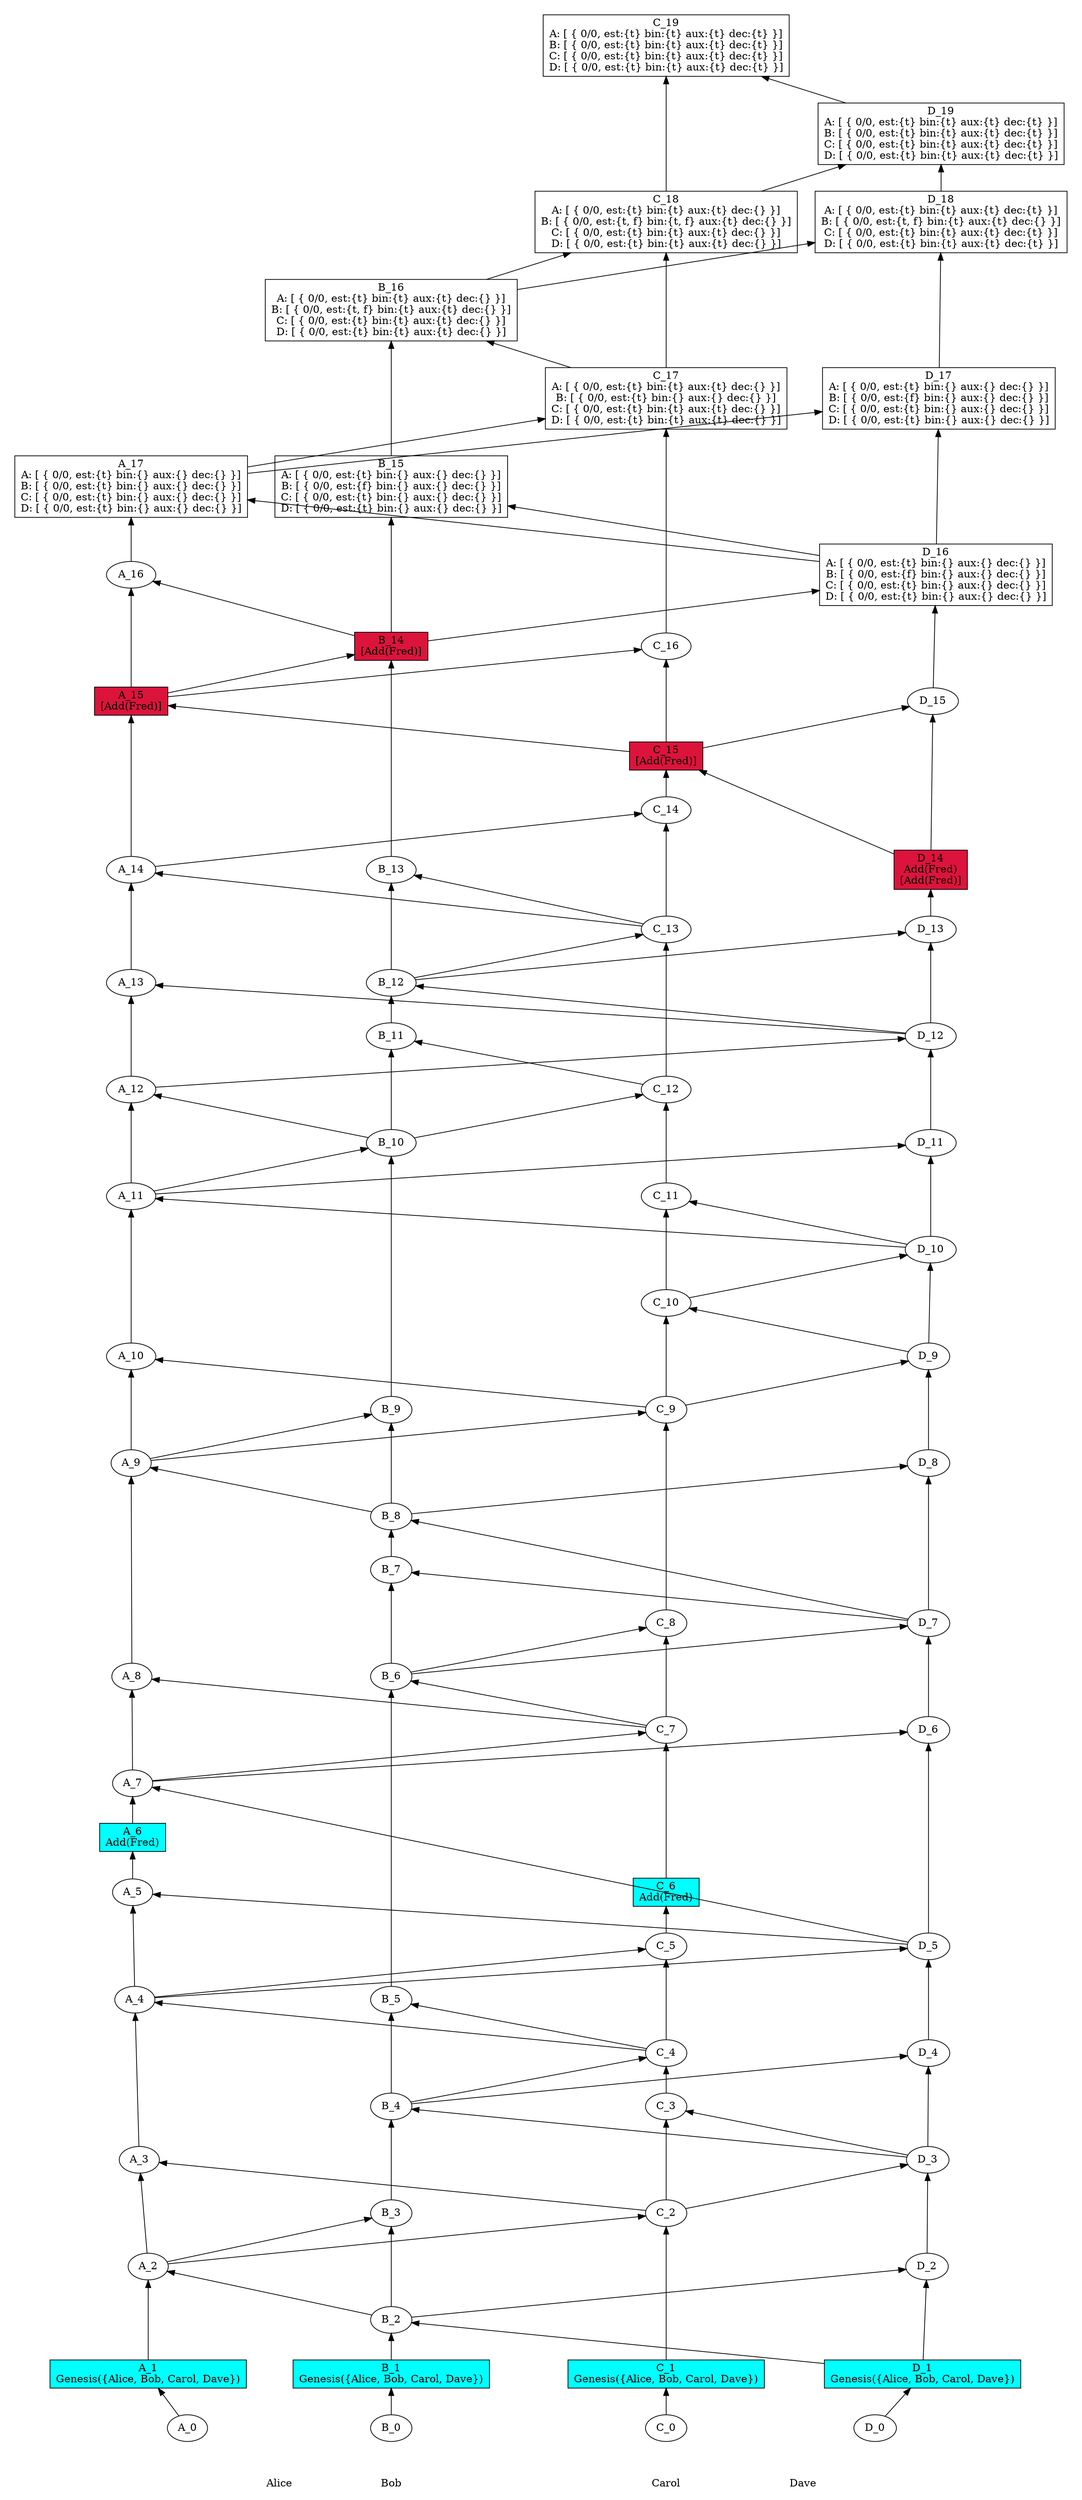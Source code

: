 digraph GossipGraph {
  splines=false
  rankdir=BT
/// our_id: Carol
/// peer_states: {Alice: "PeerState(VOTE|SEND|RECV)", Bob: "PeerState(VOTE|SEND|RECV)", Carol: "PeerState(VOTE|SEND|RECV)", Dave: "PeerState(VOTE|SEND|RECV)"}
/// { 07092c..
/// cause: Response
/// interesting_content: []
/// last_ancestors: {Alice: 5, Bob: 4, Carol: 4, Dave: 5}
/// }
/// { 0d47f9..
/// cause: Request
/// interesting_content: []
/// last_ancestors: {Alice: 17, Bob: 14, Carol: 17, Dave: 16}
/// }
/// { 0f1b09..
/// cause: Request
/// interesting_content: []
/// last_ancestors: {Alice: 17, Bob: 16, Carol: 17, Dave: 18}
/// }
/// { 0f773d..
/// cause: Request
/// interesting_content: []
/// last_ancestors: {Alice: 9, Bob: 8, Carol: 10, Dave: 10}
/// }
/// { 142b66..
/// cause: Request
/// interesting_content: []
/// last_ancestors: {Alice: 12, Bob: 10, Carol: 10, Dave: 12}
/// }
/// { 1664f5..
/// cause: Response
/// interesting_content: []
/// last_ancestors: {Alice: 11, Bob: 11, Carol: 12, Dave: 10}
/// }
/// { 1c2555..
/// cause: Observation(Add(Fred))
/// interesting_content: []
/// last_ancestors: {Alice: 4, Bob: 4, Carol: 6, Dave: 3}
/// }
/// { 1ec013..
/// cause: Response
/// interesting_content: []
/// last_ancestors: {Alice: 16, Bob: 14, Carol: 15, Dave: 14}
/// }
/// { 2037dc..
/// cause: Response
/// interesting_content: []
/// last_ancestors: {Alice: 17, Bob: 14, Carol: 15, Dave: 17}
/// }
/// { 256ed2..
/// cause: Request
/// interesting_content: []
/// last_ancestors: {Alice: 4, Bob: 4, Carol: 4, Dave: 5}
/// }
/// { 29fc7e..
/// cause: Response
/// interesting_content: []
/// last_ancestors: {Alice: 17, Bob: 16, Carol: 18, Dave: 16}
/// }
/// { 2b3614..
/// cause: Response
/// interesting_content: []
/// last_ancestors: {Bob: 2, Dave: 2}
/// }
/// { 2c6018..
/// cause: Response
/// interesting_content: []
/// last_ancestors: {Alice: 9, Bob: 8, Carol: 10, Dave: 9}
/// }
/// { 310a11..
/// cause: Request
/// interesting_content: []
/// last_ancestors: {Alice: 7, Bob: 6, Carol: 7, Dave: 5}
/// }
/// { 31a39d..
/// cause: Request
/// interesting_content: []
/// last_ancestors: {Alice: 7, Bob: 4, Carol: 4, Dave: 5}
/// }
/// { 3953c1..
/// cause: Request
/// interesting_content: []
/// last_ancestors: {Alice: 17, Bob: 16, Carol: 18, Dave: 19}
/// }
/// { 3ce5f5..
/// cause: Observation(Genesis({Alice, Bob, Carol, Dave}))
/// interesting_content: []
/// last_ancestors: {Carol: 1}
/// }
/// { 3da3d3..
/// cause: Request
/// interesting_content: []
/// last_ancestors: {Alice: 11, Bob: 10, Carol: 12, Dave: 10}
/// }
/// { 3e12d3..
/// cause: Response
/// interesting_content: []
/// last_ancestors: {Alice: 15, Bob: 15, Carol: 15, Dave: 16}
/// }
/// { 3f0191..
/// cause: Response
/// interesting_content: []
/// last_ancestors: {Alice: 7, Bob: 6, Carol: 8, Dave: 5}
/// }
/// { 409398..
/// cause: Request
/// interesting_content: []
/// last_ancestors: {Alice: 2, Bob: 2, Carol: 2, Dave: 1}
/// }
/// { 4120c9..
/// cause: Response
/// interesting_content: []
/// last_ancestors: {Alice: 7, Bob: 7, Carol: 7, Dave: 7}
/// }
/// { 41b699..
/// cause: Request
/// interesting_content: []
/// last_ancestors: {Alice: 2, Bob: 2, Dave: 1}
/// }
/// { 468e9e..
/// cause: Request
/// interesting_content: []
/// last_ancestors: {Alice: 14, Bob: 12, Carol: 13, Dave: 12}
/// }
/// { 4a89b9..
/// cause: Request
/// interesting_content: []
/// last_ancestors: {Alice: 11, Bob: 8, Carol: 10, Dave: 10}
/// }
/// { 4e696d..
/// cause: Request
/// interesting_content: []
/// last_ancestors: {Alice: 9, Bob: 8, Carol: 7, Dave: 7}
/// }
/// { 4fbfde..
/// cause: Response
/// interesting_content: []
/// last_ancestors: {Alice: 12, Bob: 12, Carol: 12, Dave: 13}
/// }
/// { 50c6a5..
/// cause: Initial
/// interesting_content: []
/// last_ancestors: {Carol: 0}
/// }
/// { 55e209..
/// cause: Request
/// interesting_content: []
/// last_ancestors: {Alice: 2, Bob: 4, Carol: 2, Dave: 3}
/// }
/// { 560d21..
/// cause: Request
/// interesting_content: []
/// last_ancestors: {Alice: 17, Bob: 16, Carol: 17, Dave: 16}
/// }
/// { 56d49a..
/// cause: Observation(Genesis({Alice, Bob, Carol, Dave}))
/// interesting_content: []
/// last_ancestors: {Alice: 1}
/// }
/// { 581aec..
/// cause: Request
/// interesting_content: []
/// last_ancestors: {Alice: 9, Bob: 8, Carol: 9, Dave: 9}
/// }
/// { 624572..
/// cause: Response
/// interesting_content: []
/// last_ancestors: {Alice: 8, Bob: 4, Carol: 7, Dave: 5}
/// }
/// { 66a869..
/// cause: Request
/// interesting_content: []
/// last_ancestors: {Alice: 4, Bob: 4, Carol: 4, Dave: 3}
/// }
/// { 66ea23..
/// cause: Response
/// interesting_content: []
/// last_ancestors: {Alice: 17, Bob: 16, Carol: 19, Dave: 19}
/// }
/// { 690e2c..
/// cause: Observation(Add(Fred))
/// interesting_content: []
/// last_ancestors: {Alice: 6, Bob: 4, Carol: 4, Dave: 5}
/// }
/// { 6e43c9..
/// cause: Observation(Add(Fred))
/// interesting_content: [Add(Fred)]
/// last_ancestors: {Alice: 12, Bob: 12, Carol: 12, Dave: 14}
/// }
/// { 71eb29..
/// cause: Request
/// interesting_content: []
/// last_ancestors: {Alice: 12, Bob: 12, Carol: 12, Dave: 12}
/// }
/// { 779eaa..
/// cause: Response
/// interesting_content: []
/// last_ancestors: {Alice: 11, Bob: 8, Carol: 10, Dave: 11}
/// }
/// { 800530..
/// cause: Response
/// interesting_content: []
/// last_ancestors: {Alice: 12, Bob: 10, Carol: 10, Dave: 10}
/// }
/// { 80ccef..
/// cause: Response
/// interesting_content: []
/// last_ancestors: {Alice: 14, Bob: 12, Carol: 15, Dave: 15}
/// }
/// { 81d17e..
/// cause: Response
/// interesting_content: []
/// last_ancestors: {Alice: 7, Bob: 4, Carol: 4, Dave: 6}
/// }
/// { 8b486f..
/// cause: Response
/// interesting_content: []
/// last_ancestors: {Alice: 4, Bob: 4, Carol: 5, Dave: 3}
/// }
/// { 8cff1c..
/// cause: Response
/// interesting_content: []
/// last_ancestors: {Alice: 2, Bob: 3, Dave: 1}
/// }
/// { 8ffec2..
/// cause: Request
/// interesting_content: []
/// last_ancestors: {Alice: 17, Bob: 14, Carol: 15, Dave: 16}
/// }
/// { 93f42f..
/// cause: Response
/// interesting_content: []
/// last_ancestors: {Alice: 14, Bob: 12, Carol: 14, Dave: 12}
/// }
/// { 9b0c34..
/// cause: Response
/// interesting_content: []
/// last_ancestors: {Alice: 3, Bob: 2, Carol: 2, Dave: 1}
/// }
/// { 9b3f14..
/// cause: Request
/// interesting_content: []
/// last_ancestors: {Alice: 2, Bob: 2, Carol: 2, Dave: 3}
/// }
/// { 9fbed3..
/// cause: Response
/// interesting_content: []
/// last_ancestors: {Alice: 2, Bob: 2, Carol: 3, Dave: 3}
/// }
/// { a1ebbe..
/// cause: Request
/// interesting_content: [Add(Fred)]
/// last_ancestors: {Alice: 15, Bob: 14, Carol: 15, Dave: 14}
/// }
/// { a3b0c4..
/// cause: Response
/// interesting_content: []
/// last_ancestors: {Alice: 9, Bob: 9, Carol: 7, Dave: 7}
/// }
/// { a8246a..
/// cause: Response
/// interesting_content: []
/// last_ancestors: {Alice: 13, Bob: 10, Carol: 10, Dave: 12}
/// }
/// { ab37e5..
/// cause: Response
/// interesting_content: []
/// last_ancestors: {Alice: 2, Bob: 4, Carol: 2, Dave: 4}
/// }
/// { bb4ca7..
/// cause: Request
/// interesting_content: []
/// last_ancestors: {Alice: 11, Bob: 10, Carol: 10, Dave: 10}
/// }
/// { c04cde..
/// cause: Response
/// interesting_content: []
/// last_ancestors: {Alice: 15, Bob: 12, Carol: 16, Dave: 14}
/// }
/// { c156bd..
/// cause: Observation(Genesis({Alice, Bob, Carol, Dave}))
/// interesting_content: []
/// last_ancestors: {Dave: 1}
/// }
/// { c2dd4f..
/// cause: Initial
/// interesting_content: []
/// last_ancestors: {Dave: 0}
/// }
/// { c5704e..
/// cause: Request
/// interesting_content: []
/// last_ancestors: {Bob: 2, Dave: 1}
/// }
/// { c68956..
/// cause: Observation(Genesis({Alice, Bob, Carol, Dave}))
/// interesting_content: []
/// last_ancestors: {Bob: 1}
/// }
/// { c704a8..
/// cause: Request
/// interesting_content: []
/// last_ancestors: {Alice: 12, Bob: 12, Carol: 13, Dave: 12}
/// }
/// { cbe4a7..
/// cause: Response
/// interesting_content: []
/// last_ancestors: {Alice: 10, Bob: 8, Carol: 9, Dave: 7}
/// }
/// { d3a463..
/// cause: Request
/// interesting_content: [Add(Fred)]
/// last_ancestors: {Alice: 15, Bob: 12, Carol: 15, Dave: 14}
/// }
/// { d3e30c..
/// cause: Request
/// interesting_content: []
/// last_ancestors: {Alice: 7, Bob: 8, Carol: 7, Dave: 7}
/// }
/// { d751dc..
/// cause: Request
/// interesting_content: []
/// last_ancestors: {Alice: 15, Bob: 14, Carol: 15, Dave: 16}
/// }
/// { dae544..
/// cause: Response
/// interesting_content: []
/// last_ancestors: {Alice: 12, Bob: 13, Carol: 13, Dave: 12}
/// }
/// { dd447e..
/// cause: Request
/// interesting_content: []
/// last_ancestors: {Alice: 2, Bob: 4, Carol: 4, Dave: 3}
/// }
/// { e091c7..
/// cause: Request
/// interesting_content: []
/// last_ancestors: {Alice: 7, Bob: 4, Carol: 7, Dave: 5}
/// }
/// { e3faaa..
/// cause: Response
/// interesting_content: []
/// last_ancestors: {Alice: 7, Bob: 8, Carol: 7, Dave: 8}
/// }
/// { eb12e8..
/// cause: Request
/// interesting_content: [Add(Fred)]
/// last_ancestors: {Alice: 14, Bob: 12, Carol: 15, Dave: 14}
/// }
/// { ec6315..
/// cause: Request
/// interesting_content: []
/// last_ancestors: {Alice: 9, Bob: 8, Carol: 9, Dave: 7}
/// }
/// { f1e228..
/// cause: Initial
/// interesting_content: []
/// last_ancestors: {Alice: 0}
/// }
/// { f52700..
/// cause: Response
/// interesting_content: []
/// last_ancestors: {Alice: 9, Bob: 8, Carol: 11, Dave: 10}
/// }
/// { f86edd..
/// cause: Request
/// interesting_content: []
/// last_ancestors: {Alice: 7, Bob: 6, Carol: 7, Dave: 7}
/// }
/// { f93793..
/// cause: Initial
/// interesting_content: []
/// last_ancestors: {Bob: 0}
/// }
/// { fdbe91..
/// cause: Response
/// interesting_content: []
/// last_ancestors: {Alice: 2, Bob: 5, Carol: 4, Dave: 3}
/// }
    style=invis
  subgraph cluster_Carol {
    label=Carol
    Carol [style=invis]
    Carol -> "50c6a5.." [style=invis]
    "50c6a5.." -> "3ce5f5.." [minlen=1]
    "3ce5f5.." -> "409398.." [minlen=3]
    "409398.." -> "9fbed3.." [minlen=2]
    "9fbed3.." -> "dd447e.." [minlen=1]
    "dd447e.." -> "8b486f.." [minlen=2]
    "8b486f.." -> "1c2555.." [minlen=1]
    "1c2555.." -> "e091c7.." [minlen=3]
    "e091c7.." -> "3f0191.." [minlen=2]
    "3f0191.." -> "ec6315.." [minlen=4]
    "ec6315.." -> "2c6018.." [minlen=2]
    "2c6018.." -> "f52700.." [minlen=2]
    "f52700.." -> "3da3d3.." [minlen=2]
    "3da3d3.." -> "c704a8.." [minlen=3]
    "c704a8.." -> "93f42f.." [minlen=2]
    "93f42f.." -> "eb12e8.." [minlen=1]
    "eb12e8.." -> "c04cde.." [minlen=2]
    "c04cde.." -> "0d47f9.." [minlen=3]
    "0d47f9.." -> "29fc7e.." [minlen=2]
    "29fc7e.." -> "66ea23.." [minlen=2]


  }
  "41b699.." -> "409398.." [constraint=false]
  "9b3f14.." -> "9fbed3.." [constraint=false]
  "55e209.." -> "dd447e.." [constraint=false]
  "66a869.." -> "8b486f.." [constraint=false]
  "31a39d.." -> "e091c7.." [constraint=false]
  "310a11.." -> "3f0191.." [constraint=false]
  "4e696d.." -> "ec6315.." [constraint=false]
  "581aec.." -> "2c6018.." [constraint=false]
  "0f773d.." -> "f52700.." [constraint=false]
  "bb4ca7.." -> "3da3d3.." [constraint=false]
  "71eb29.." -> "c704a8.." [constraint=false]
  "468e9e.." -> "93f42f.." [constraint=false]
  "6e43c9.." -> "eb12e8.." [constraint=false]
  "d3a463.." -> "c04cde.." [constraint=false]
  "8ffec2.." -> "0d47f9.." [constraint=false]
  "560d21.." -> "29fc7e.." [constraint=false]
  "3953c1.." -> "66ea23.." [constraint=false]

    style=invis
  subgraph cluster_Dave {
    label=Dave
    Dave [style=invis]
    Dave -> "c2dd4f.." [style=invis]
    "c2dd4f.." -> "c156bd.." [minlen=1]
    "c156bd.." -> "2b3614.." [minlen=2]
    "2b3614.." -> "9b3f14.." [minlen=2]
    "9b3f14.." -> "ab37e5.." [minlen=2]
    "ab37e5.." -> "256ed2.." [minlen=2]
    "256ed2.." -> "81d17e.." [minlen=4]
    "81d17e.." -> "f86edd.." [minlen=2]
    "f86edd.." -> "e3faaa.." [minlen=3]
    "e3faaa.." -> "581aec.." [minlen=2]
    "581aec.." -> "0f773d.." [minlen=2]
    "0f773d.." -> "779eaa.." [minlen=2]
    "779eaa.." -> "142b66.." [minlen=2]
    "142b66.." -> "4fbfde.." [minlen=2]
    "4fbfde.." -> "6e43c9.." [minlen=1]
    "6e43c9.." -> "80ccef.." [minlen=3]
    "80ccef.." -> "d751dc.." [minlen=2]
    "d751dc.." -> "2037dc.." [minlen=2]
    "2037dc.." -> "0f1b09.." [minlen=2]
    "0f1b09.." -> "3953c1.." [minlen=1]


  }
  "c5704e.." -> "2b3614.." [constraint=false]
  "409398.." -> "9b3f14.." [constraint=false]
  "55e209.." -> "ab37e5.." [constraint=false]
  "66a869.." -> "256ed2.." [constraint=false]
  "31a39d.." -> "81d17e.." [constraint=false]
  "310a11.." -> "f86edd.." [constraint=false]
  "d3e30c.." -> "e3faaa.." [constraint=false]
  "ec6315.." -> "581aec.." [constraint=false]
  "2c6018.." -> "0f773d.." [constraint=false]
  "4a89b9.." -> "779eaa.." [constraint=false]
  "800530.." -> "142b66.." [constraint=false]
  "71eb29.." -> "4fbfde.." [constraint=false]
  "eb12e8.." -> "80ccef.." [constraint=false]
  "a1ebbe.." -> "d751dc.." [constraint=false]
  "8ffec2.." -> "2037dc.." [constraint=false]
  "560d21.." -> "0f1b09.." [constraint=false]
  "29fc7e.." -> "3953c1.." [constraint=false]

    style=invis
  subgraph cluster_Alice {
    label=Alice
    Alice [style=invis]
    Alice -> "f1e228.." [style=invis]
    "f1e228.." -> "56d49a.." [minlen=1]
    "56d49a.." -> "41b699.." [minlen=2]
    "41b699.." -> "9b0c34.." [minlen=2]
    "9b0c34.." -> "66a869.." [minlen=3]
    "66a869.." -> "07092c.." [minlen=2]
    "07092c.." -> "690e2c.." [minlen=1]
    "690e2c.." -> "31a39d.." [minlen=1]
    "31a39d.." -> "624572.." [minlen=2]
    "624572.." -> "4e696d.." [minlen=4]
    "4e696d.." -> "cbe4a7.." [minlen=2]
    "cbe4a7.." -> "4a89b9.." [minlen=3]
    "4a89b9.." -> "800530.." [minlen=2]
    "800530.." -> "a8246a.." [minlen=2]
    "a8246a.." -> "468e9e.." [minlen=2]
    "468e9e.." -> "d3a463.." [minlen=3]
    "d3a463.." -> "1ec013.." [minlen=2]
    "1ec013.." -> "8ffec2.." [minlen=1]


  }
  "c5704e.." -> "41b699.." [constraint=false]
  "409398.." -> "9b0c34.." [constraint=false]
  "dd447e.." -> "66a869.." [constraint=false]
  "256ed2.." -> "07092c.." [constraint=false]
  "256ed2.." -> "31a39d.." [constraint=false]
  "e091c7.." -> "624572.." [constraint=false]
  "d3e30c.." -> "4e696d.." [constraint=false]
  "ec6315.." -> "cbe4a7.." [constraint=false]
  "0f773d.." -> "4a89b9.." [constraint=false]
  "bb4ca7.." -> "800530.." [constraint=false]
  "142b66.." -> "a8246a.." [constraint=false]
  "c704a8.." -> "468e9e.." [constraint=false]
  "eb12e8.." -> "d3a463.." [constraint=false]
  "a1ebbe.." -> "1ec013.." [constraint=false]
  "d751dc.." -> "8ffec2.." [constraint=false]

    style=invis
  subgraph cluster_Bob {
    label=Bob
    Bob [style=invis]
    Bob -> "f93793.." [style=invis]
    "f93793.." -> "c68956.." [minlen=1]
    "c68956.." -> "c5704e.." [minlen=1]
    "c5704e.." -> "8cff1c.." [minlen=2]
    "8cff1c.." -> "55e209.." [minlen=2]
    "55e209.." -> "fdbe91.." [minlen=2]
    "fdbe91.." -> "310a11.." [minlen=6]
    "310a11.." -> "4120c9.." [minlen=2]
    "4120c9.." -> "d3e30c.." [minlen=1]
    "d3e30c.." -> "a3b0c4.." [minlen=2]
    "a3b0c4.." -> "bb4ca7.." [minlen=5]
    "bb4ca7.." -> "1664f5.." [minlen=2]
    "1664f5.." -> "71eb29.." [minlen=1]
    "71eb29.." -> "dae544.." [minlen=2]
    "dae544.." -> "a1ebbe.." [minlen=4]
    "a1ebbe.." -> "3e12d3.." [minlen=2]
    "3e12d3.." -> "560d21.." [minlen=2]


  }
  "c156bd.." -> "c5704e.." [constraint=false]
  "41b699.." -> "8cff1c.." [constraint=false]
  "9b3f14.." -> "55e209.." [constraint=false]
  "dd447e.." -> "fdbe91.." [constraint=false]
  "e091c7.." -> "310a11.." [constraint=false]
  "f86edd.." -> "4120c9.." [constraint=false]
  "f86edd.." -> "d3e30c.." [constraint=false]
  "4e696d.." -> "a3b0c4.." [constraint=false]
  "4a89b9.." -> "bb4ca7.." [constraint=false]
  "3da3d3.." -> "1664f5.." [constraint=false]
  "142b66.." -> "71eb29.." [constraint=false]
  "c704a8.." -> "dae544.." [constraint=false]
  "d3a463.." -> "a1ebbe.." [constraint=false]
  "d751dc.." -> "3e12d3.." [constraint=false]
  "0d47f9.." -> "560d21.." [constraint=false]

 "07092c.." [fillcolor=white, label="A_5"]
 "0d47f9.." [ shape=rectangle, fillcolor=white, label="C_17
A: [ { 0/0, est:{t} bin:{t} aux:{t} dec:{} }]
B: [ { 0/0, est:{t} bin:{} aux:{} dec:{} }]
C: [ { 0/0, est:{t} bin:{t} aux:{t} dec:{} }]
D: [ { 0/0, est:{t} bin:{t} aux:{t} dec:{} }]"]
 "0f1b09.." [ shape=rectangle, fillcolor=white, label="D_18
A: [ { 0/0, est:{t} bin:{t} aux:{t} dec:{t} }]
B: [ { 0/0, est:{t, f} bin:{t} aux:{t} dec:{} }]
C: [ { 0/0, est:{t} bin:{t} aux:{t} dec:{t} }]
D: [ { 0/0, est:{t} bin:{t} aux:{t} dec:{t} }]"]
 "0f773d.." [fillcolor=white, label="D_10"]
 "142b66.." [fillcolor=white, label="D_12"]
 "1664f5.." [fillcolor=white, label="B_11"]
 "1c2555.." [fillcolor=white, label="C_6
Add(Fred)"]
 "1c2555.." [shape=rectangle, style=filled, fillcolor=cyan]
 "1ec013.." [fillcolor=white, label="A_16"]
 "2037dc.." [ shape=rectangle, fillcolor=white, label="D_17
A: [ { 0/0, est:{t} bin:{} aux:{} dec:{} }]
B: [ { 0/0, est:{f} bin:{} aux:{} dec:{} }]
C: [ { 0/0, est:{t} bin:{} aux:{} dec:{} }]
D: [ { 0/0, est:{t} bin:{} aux:{} dec:{} }]"]
 "256ed2.." [fillcolor=white, label="D_5"]
 "29fc7e.." [ shape=rectangle, fillcolor=white, label="C_18
A: [ { 0/0, est:{t} bin:{t} aux:{t} dec:{} }]
B: [ { 0/0, est:{t, f} bin:{t, f} aux:{t} dec:{} }]
C: [ { 0/0, est:{t} bin:{t} aux:{t} dec:{} }]
D: [ { 0/0, est:{t} bin:{t} aux:{t} dec:{} }]"]
 "2b3614.." [fillcolor=white, label="D_2"]
 "2c6018.." [fillcolor=white, label="C_10"]
 "310a11.." [fillcolor=white, label="B_6"]
 "31a39d.." [fillcolor=white, label="A_7"]
 "3953c1.." [ shape=rectangle, fillcolor=white, label="D_19
A: [ { 0/0, est:{t} bin:{t} aux:{t} dec:{t} }]
B: [ { 0/0, est:{t} bin:{t} aux:{t} dec:{t} }]
C: [ { 0/0, est:{t} bin:{t} aux:{t} dec:{t} }]
D: [ { 0/0, est:{t} bin:{t} aux:{t} dec:{t} }]"]
 "3ce5f5.." [fillcolor=white, label="C_1
Genesis({Alice, Bob, Carol, Dave})"]
 "3ce5f5.." [shape=rectangle, style=filled, fillcolor=cyan]
 "3da3d3.." [fillcolor=white, label="C_12"]
 "3e12d3.." [ shape=rectangle, fillcolor=white, label="B_15
A: [ { 0/0, est:{t} bin:{} aux:{} dec:{} }]
B: [ { 0/0, est:{f} bin:{} aux:{} dec:{} }]
C: [ { 0/0, est:{t} bin:{} aux:{} dec:{} }]
D: [ { 0/0, est:{t} bin:{} aux:{} dec:{} }]"]
 "3f0191.." [fillcolor=white, label="C_8"]
 "409398.." [fillcolor=white, label="C_2"]
 "4120c9.." [fillcolor=white, label="B_7"]
 "41b699.." [fillcolor=white, label="A_2"]
 "468e9e.." [fillcolor=white, label="A_14"]
 "4a89b9.." [fillcolor=white, label="A_11"]
 "4e696d.." [fillcolor=white, label="A_9"]
 "4fbfde.." [fillcolor=white, label="D_13"]
 "50c6a5.." [fillcolor=white, label="C_0"]
 "55e209.." [fillcolor=white, label="B_4"]
 "560d21.." [ shape=rectangle, fillcolor=white, label="B_16
A: [ { 0/0, est:{t} bin:{t} aux:{t} dec:{} }]
B: [ { 0/0, est:{t, f} bin:{t} aux:{t} dec:{} }]
C: [ { 0/0, est:{t} bin:{t} aux:{t} dec:{} }]
D: [ { 0/0, est:{t} bin:{t} aux:{t} dec:{} }]"]
 "56d49a.." [fillcolor=white, label="A_1
Genesis({Alice, Bob, Carol, Dave})"]
 "56d49a.." [shape=rectangle, style=filled, fillcolor=cyan]
 "581aec.." [fillcolor=white, label="D_9"]
 "624572.." [fillcolor=white, label="A_8"]
 "66a869.." [fillcolor=white, label="A_4"]
 "66ea23.." [ shape=rectangle, fillcolor=white, label="C_19
A: [ { 0/0, est:{t} bin:{t} aux:{t} dec:{t} }]
B: [ { 0/0, est:{t} bin:{t} aux:{t} dec:{t} }]
C: [ { 0/0, est:{t} bin:{t} aux:{t} dec:{t} }]
D: [ { 0/0, est:{t} bin:{t} aux:{t} dec:{t} }]"]
 "690e2c.." [fillcolor=white, label="A_6
Add(Fred)"]
 "690e2c.." [shape=rectangle, style=filled, fillcolor=cyan]
 "6e43c9.." [fillcolor=white, label="D_14
Add(Fred)
[Add(Fred)]"]
 "6e43c9.." [shape=rectangle, style=filled, fillcolor=crimson]
 "71eb29.." [fillcolor=white, label="B_12"]
 "779eaa.." [fillcolor=white, label="D_11"]
 "800530.." [fillcolor=white, label="A_12"]
 "80ccef.." [fillcolor=white, label="D_15"]
 "81d17e.." [fillcolor=white, label="D_6"]
 "8b486f.." [fillcolor=white, label="C_5"]
 "8cff1c.." [fillcolor=white, label="B_3"]
 "8ffec2.." [ shape=rectangle, fillcolor=white, label="A_17
A: [ { 0/0, est:{t} bin:{} aux:{} dec:{} }]
B: [ { 0/0, est:{t} bin:{} aux:{} dec:{} }]
C: [ { 0/0, est:{t} bin:{} aux:{} dec:{} }]
D: [ { 0/0, est:{t} bin:{} aux:{} dec:{} }]"]
 "93f42f.." [fillcolor=white, label="C_14"]
 "9b0c34.." [fillcolor=white, label="A_3"]
 "9b3f14.." [fillcolor=white, label="D_3"]
 "9fbed3.." [fillcolor=white, label="C_3"]
 "a1ebbe.." [fillcolor=white, label="B_14
[Add(Fred)]"]
 "a1ebbe.." [shape=rectangle, style=filled, fillcolor=crimson]
 "a3b0c4.." [fillcolor=white, label="B_9"]
 "a8246a.." [fillcolor=white, label="A_13"]
 "ab37e5.." [fillcolor=white, label="D_4"]
 "bb4ca7.." [fillcolor=white, label="B_10"]
 "c04cde.." [fillcolor=white, label="C_16"]
 "c156bd.." [fillcolor=white, label="D_1
Genesis({Alice, Bob, Carol, Dave})"]
 "c156bd.." [shape=rectangle, style=filled, fillcolor=cyan]
 "c2dd4f.." [fillcolor=white, label="D_0"]
 "c5704e.." [fillcolor=white, label="B_2"]
 "c68956.." [fillcolor=white, label="B_1
Genesis({Alice, Bob, Carol, Dave})"]
 "c68956.." [shape=rectangle, style=filled, fillcolor=cyan]
 "c704a8.." [fillcolor=white, label="C_13"]
 "cbe4a7.." [fillcolor=white, label="A_10"]
 "d3a463.." [fillcolor=white, label="A_15
[Add(Fred)]"]
 "d3a463.." [shape=rectangle, style=filled, fillcolor=crimson]
 "d3e30c.." [fillcolor=white, label="B_8"]
 "d751dc.." [ shape=rectangle, fillcolor=white, label="D_16
A: [ { 0/0, est:{t} bin:{} aux:{} dec:{} }]
B: [ { 0/0, est:{f} bin:{} aux:{} dec:{} }]
C: [ { 0/0, est:{t} bin:{} aux:{} dec:{} }]
D: [ { 0/0, est:{t} bin:{} aux:{} dec:{} }]"]
 "dae544.." [fillcolor=white, label="B_13"]
 "dd447e.." [fillcolor=white, label="C_4"]
 "e091c7.." [fillcolor=white, label="C_7"]
 "e3faaa.." [fillcolor=white, label="D_8"]
 "eb12e8.." [fillcolor=white, label="C_15
[Add(Fred)]"]
 "eb12e8.." [shape=rectangle, style=filled, fillcolor=crimson]
 "ec6315.." [fillcolor=white, label="C_9"]
 "f1e228.." [fillcolor=white, label="A_0"]
 "f52700.." [fillcolor=white, label="C_11"]
 "f86edd.." [fillcolor=white, label="D_7"]
 "f93793.." [fillcolor=white, label="B_0"]
 "fdbe91.." [fillcolor=white, label="B_5"]

  {
    rank=same
    Carol [style=filled, color=white]
    Dave [style=filled, color=white]
    Alice [style=filled, color=white]
    Bob [style=filled, color=white]
  }
  Alice -> Bob -> Carol -> Dave [style=invis]
}
